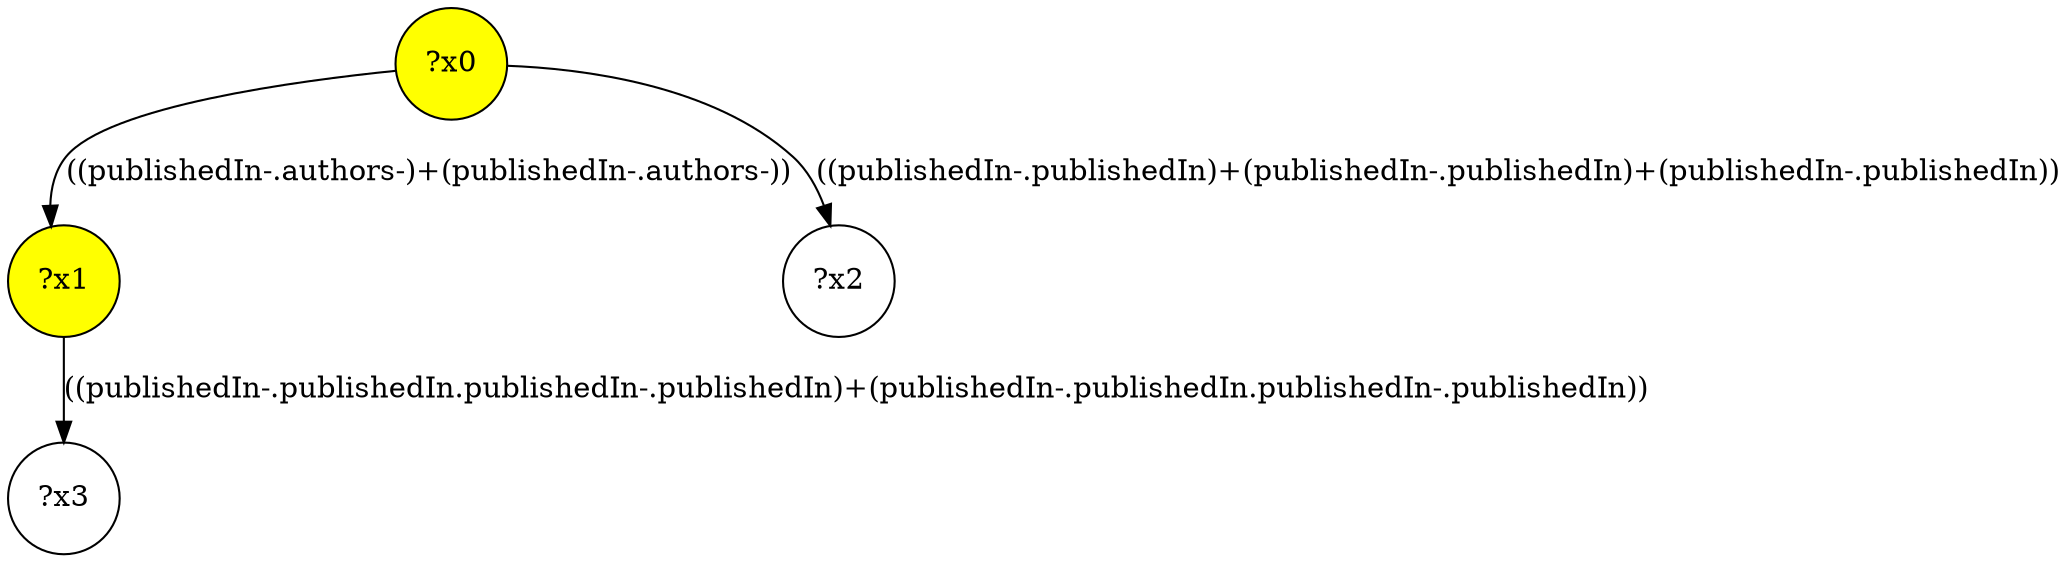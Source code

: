 digraph g {
	x0 [fillcolor="yellow", style="filled," shape=circle, label="?x0"];
	x1 [fillcolor="yellow", style="filled," shape=circle, label="?x1"];
	x0 -> x1 [label="((publishedIn-.authors-)+(publishedIn-.authors-))"];
	x2 [shape=circle, label="?x2"];
	x0 -> x2 [label="((publishedIn-.publishedIn)+(publishedIn-.publishedIn)+(publishedIn-.publishedIn))"];
	x3 [shape=circle, label="?x3"];
	x1 -> x3 [label="((publishedIn-.publishedIn.publishedIn-.publishedIn)+(publishedIn-.publishedIn.publishedIn-.publishedIn))"];
}
